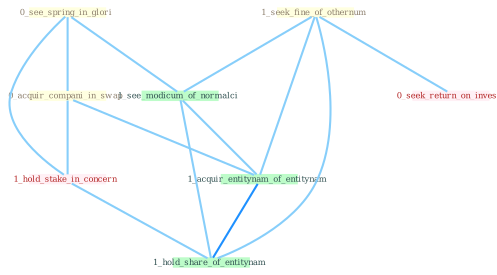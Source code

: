 Graph G{ 
    node
    [shape=polygon,style=filled,width=.5,height=.06,color="#BDFCC9",fixedsize=true,fontsize=4,
    fontcolor="#2f4f4f"];
    {node
    [color="#ffffe0", fontcolor="#8b7d6b"] "0_see_spring_in_glori " "0_acquir_compani_in_swap " "1_seek_fine_of_othernum "}
{node [color="#fff0f5", fontcolor="#b22222"] "1_hold_stake_in_concern " "0_seek_return_on_invest "}
edge [color="#B0E2FF"];

	"0_see_spring_in_glori " -- "0_acquir_compani_in_swap " [w="1", color="#87cefa" ];
	"0_see_spring_in_glori " -- "1_hold_stake_in_concern " [w="1", color="#87cefa" ];
	"0_see_spring_in_glori " -- "1_see_modicum_of_normalci " [w="1", color="#87cefa" ];
	"0_acquir_compani_in_swap " -- "1_hold_stake_in_concern " [w="1", color="#87cefa" ];
	"0_acquir_compani_in_swap " -- "1_acquir_entitynam_of_entitynam " [w="1", color="#87cefa" ];
	"1_seek_fine_of_othernum " -- "0_seek_return_on_invest " [w="1", color="#87cefa" ];
	"1_seek_fine_of_othernum " -- "1_see_modicum_of_normalci " [w="1", color="#87cefa" ];
	"1_seek_fine_of_othernum " -- "1_acquir_entitynam_of_entitynam " [w="1", color="#87cefa" ];
	"1_seek_fine_of_othernum " -- "1_hold_share_of_entitynam " [w="1", color="#87cefa" ];
	"1_hold_stake_in_concern " -- "1_hold_share_of_entitynam " [w="1", color="#87cefa" ];
	"1_see_modicum_of_normalci " -- "1_acquir_entitynam_of_entitynam " [w="1", color="#87cefa" ];
	"1_see_modicum_of_normalci " -- "1_hold_share_of_entitynam " [w="1", color="#87cefa" ];
	"1_acquir_entitynam_of_entitynam " -- "1_hold_share_of_entitynam " [w="2", color="#1e90ff" , len=0.8];
}